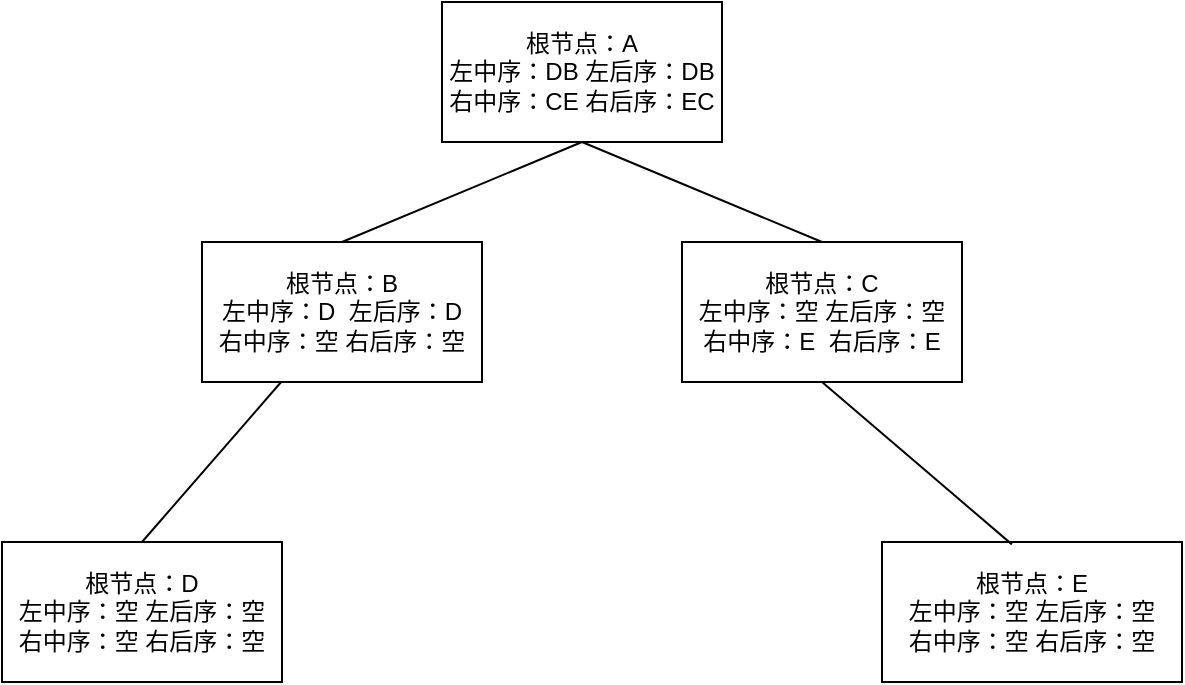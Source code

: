 <mxfile version="21.2.9" type="github">
  <diagram name="第 1 页" id="FenQAODzUneoOWFKqAZ9">
    <mxGraphModel dx="792" dy="1106" grid="1" gridSize="10" guides="1" tooltips="1" connect="1" arrows="1" fold="1" page="1" pageScale="1" pageWidth="827" pageHeight="1169" math="0" shadow="0">
      <root>
        <mxCell id="0" />
        <mxCell id="1" parent="0" />
        <mxCell id="nb34lZQEM5mBSIf5kvw3-1" value="根节点：A&lt;br&gt;左中序：DB 左后序：DB&lt;br&gt;右中序：CE 右后序：EC" style="rounded=0;whiteSpace=wrap;html=1;" vertex="1" parent="1">
          <mxGeometry x="320" y="110" width="140" height="70" as="geometry" />
        </mxCell>
        <mxCell id="nb34lZQEM5mBSIf5kvw3-2" value="根节点：B&lt;br style=&quot;border-color: var(--border-color);&quot;&gt;左中序：D&amp;nbsp; 左后序：D&lt;br style=&quot;border-color: var(--border-color);&quot;&gt;右中序：空 右后序：空" style="rounded=0;whiteSpace=wrap;html=1;" vertex="1" parent="1">
          <mxGeometry x="200" y="230" width="140" height="70" as="geometry" />
        </mxCell>
        <mxCell id="nb34lZQEM5mBSIf5kvw3-3" value="根节点：C&lt;br&gt;左中序：空 左后序：空&lt;br style=&quot;border-color: var(--border-color);&quot;&gt;右中序：E&amp;nbsp; 右后序：E" style="rounded=0;whiteSpace=wrap;html=1;" vertex="1" parent="1">
          <mxGeometry x="440" y="230" width="140" height="70" as="geometry" />
        </mxCell>
        <mxCell id="nb34lZQEM5mBSIf5kvw3-4" value="根节点：E&lt;br style=&quot;border-color: var(--border-color);&quot;&gt;左中序：空 左后序：空&lt;br style=&quot;border-color: var(--border-color);&quot;&gt;右中序：空 右后序：空" style="rounded=0;whiteSpace=wrap;html=1;" vertex="1" parent="1">
          <mxGeometry x="540" y="380" width="150" height="70" as="geometry" />
        </mxCell>
        <mxCell id="nb34lZQEM5mBSIf5kvw3-5" value="根节点：D&lt;br style=&quot;border-color: var(--border-color);&quot;&gt;左中序：空 左后序：空&lt;br style=&quot;border-color: var(--border-color);&quot;&gt;右中序：空 右后序：空" style="rounded=0;whiteSpace=wrap;html=1;" vertex="1" parent="1">
          <mxGeometry x="100" y="380" width="140" height="70" as="geometry" />
        </mxCell>
        <mxCell id="nb34lZQEM5mBSIf5kvw3-9" value="" style="endArrow=none;html=1;rounded=0;exitX=0.5;exitY=0;exitDx=0;exitDy=0;" edge="1" parent="1" source="nb34lZQEM5mBSIf5kvw3-5" target="nb34lZQEM5mBSIf5kvw3-2">
          <mxGeometry width="50" height="50" relative="1" as="geometry">
            <mxPoint x="380" y="590" as="sourcePoint" />
            <mxPoint x="270" y="310" as="targetPoint" />
          </mxGeometry>
        </mxCell>
        <mxCell id="nb34lZQEM5mBSIf5kvw3-11" value="" style="endArrow=none;html=1;rounded=0;entryX=0.5;entryY=1;entryDx=0;entryDy=0;exitX=0.433;exitY=0.017;exitDx=0;exitDy=0;exitPerimeter=0;" edge="1" parent="1" source="nb34lZQEM5mBSIf5kvw3-4" target="nb34lZQEM5mBSIf5kvw3-3">
          <mxGeometry width="50" height="50" relative="1" as="geometry">
            <mxPoint x="380" y="590" as="sourcePoint" />
            <mxPoint x="430" y="540" as="targetPoint" />
          </mxGeometry>
        </mxCell>
        <mxCell id="nb34lZQEM5mBSIf5kvw3-12" value="" style="endArrow=none;html=1;rounded=0;entryX=0.5;entryY=1;entryDx=0;entryDy=0;exitX=0.5;exitY=0;exitDx=0;exitDy=0;" edge="1" parent="1" source="nb34lZQEM5mBSIf5kvw3-2" target="nb34lZQEM5mBSIf5kvw3-1">
          <mxGeometry width="50" height="50" relative="1" as="geometry">
            <mxPoint x="200" y="170" as="sourcePoint" />
            <mxPoint x="250" y="120" as="targetPoint" />
          </mxGeometry>
        </mxCell>
        <mxCell id="nb34lZQEM5mBSIf5kvw3-13" value="" style="endArrow=none;html=1;rounded=0;entryX=0.5;entryY=1;entryDx=0;entryDy=0;exitX=0.5;exitY=0;exitDx=0;exitDy=0;" edge="1" parent="1" source="nb34lZQEM5mBSIf5kvw3-3" target="nb34lZQEM5mBSIf5kvw3-1">
          <mxGeometry width="50" height="50" relative="1" as="geometry">
            <mxPoint x="190" y="210" as="sourcePoint" />
            <mxPoint x="240" y="160" as="targetPoint" />
          </mxGeometry>
        </mxCell>
      </root>
    </mxGraphModel>
  </diagram>
</mxfile>
